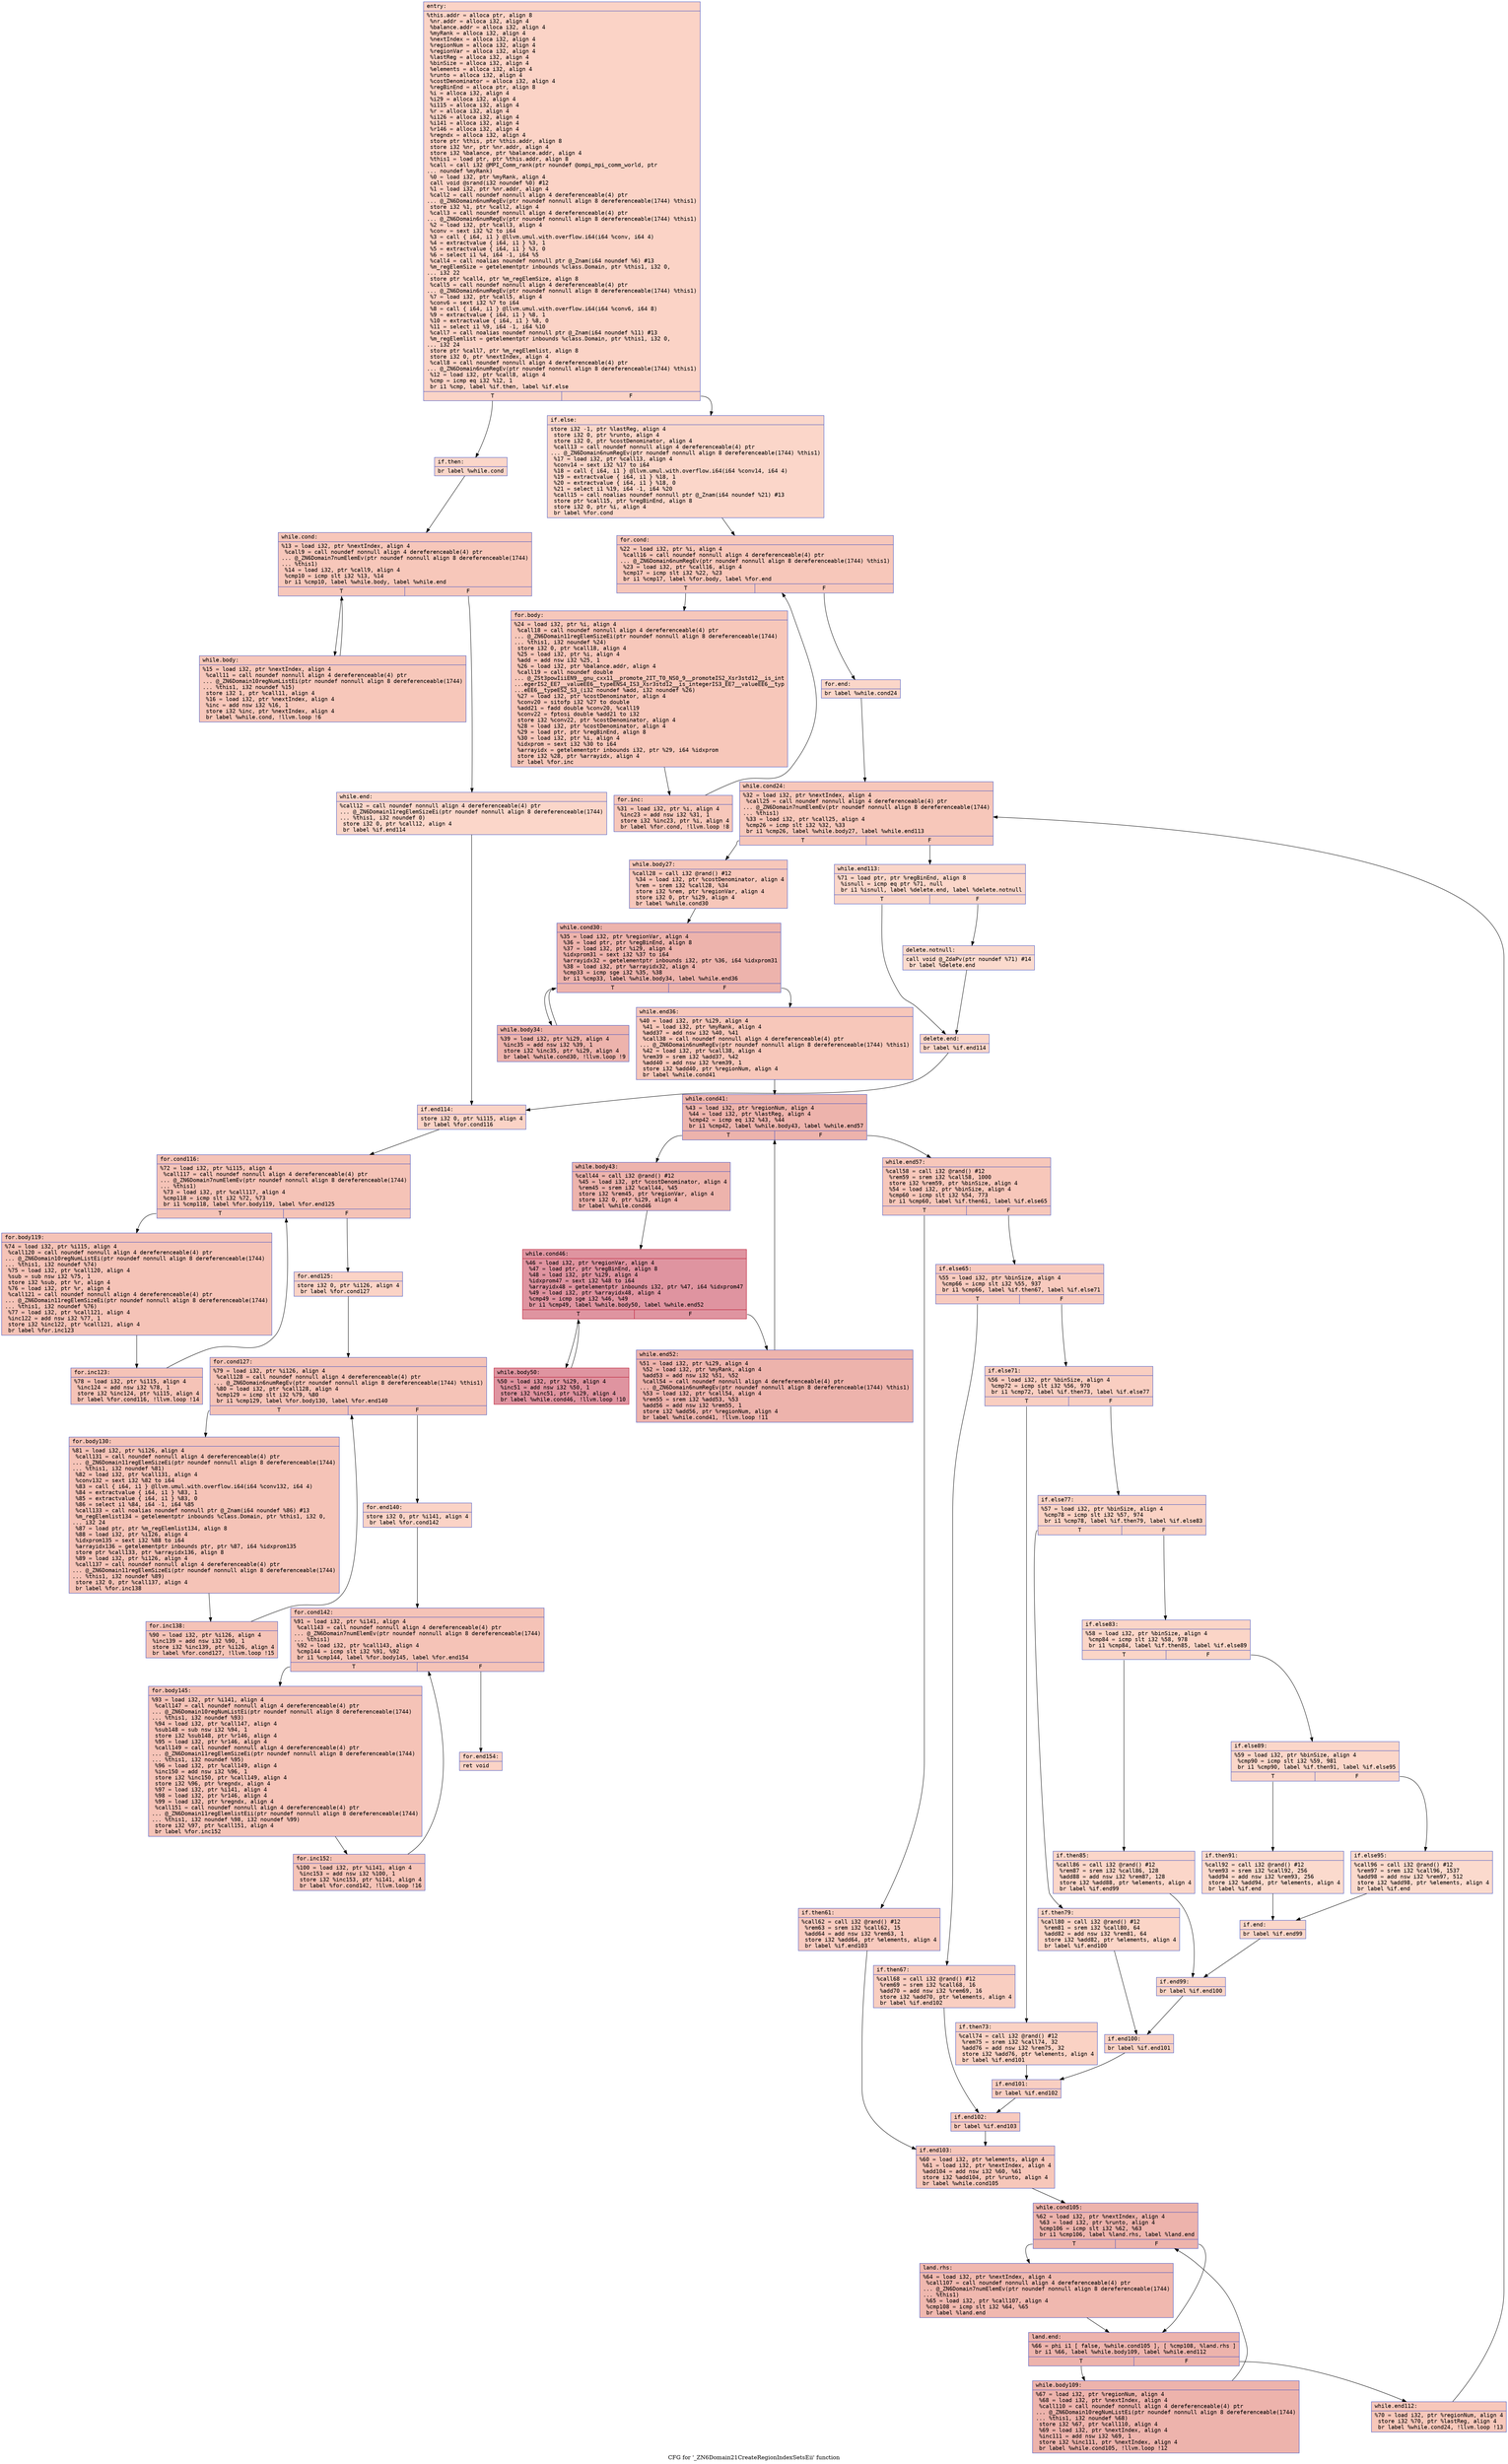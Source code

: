 digraph "CFG for '_ZN6Domain21CreateRegionIndexSetsEii' function" {
	label="CFG for '_ZN6Domain21CreateRegionIndexSetsEii' function";

	Node0x555f5b06c3f0 [shape=record,color="#3d50c3ff", style=filled, fillcolor="#f59c7d70" fontname="Courier",label="{entry:\l|  %this.addr = alloca ptr, align 8\l  %nr.addr = alloca i32, align 4\l  %balance.addr = alloca i32, align 4\l  %myRank = alloca i32, align 4\l  %nextIndex = alloca i32, align 4\l  %regionNum = alloca i32, align 4\l  %regionVar = alloca i32, align 4\l  %lastReg = alloca i32, align 4\l  %binSize = alloca i32, align 4\l  %elements = alloca i32, align 4\l  %runto = alloca i32, align 4\l  %costDenominator = alloca i32, align 4\l  %regBinEnd = alloca ptr, align 8\l  %i = alloca i32, align 4\l  %i29 = alloca i32, align 4\l  %i115 = alloca i32, align 4\l  %r = alloca i32, align 4\l  %i126 = alloca i32, align 4\l  %i141 = alloca i32, align 4\l  %r146 = alloca i32, align 4\l  %regndx = alloca i32, align 4\l  store ptr %this, ptr %this.addr, align 8\l  store i32 %nr, ptr %nr.addr, align 4\l  store i32 %balance, ptr %balance.addr, align 4\l  %this1 = load ptr, ptr %this.addr, align 8\l  %call = call i32 @MPI_Comm_rank(ptr noundef @ompi_mpi_comm_world, ptr\l... noundef %myRank)\l  %0 = load i32, ptr %myRank, align 4\l  call void @srand(i32 noundef %0) #12\l  %1 = load i32, ptr %nr.addr, align 4\l  %call2 = call noundef nonnull align 4 dereferenceable(4) ptr\l... @_ZN6Domain6numRegEv(ptr noundef nonnull align 8 dereferenceable(1744) %this1)\l  store i32 %1, ptr %call2, align 4\l  %call3 = call noundef nonnull align 4 dereferenceable(4) ptr\l... @_ZN6Domain6numRegEv(ptr noundef nonnull align 8 dereferenceable(1744) %this1)\l  %2 = load i32, ptr %call3, align 4\l  %conv = sext i32 %2 to i64\l  %3 = call \{ i64, i1 \} @llvm.umul.with.overflow.i64(i64 %conv, i64 4)\l  %4 = extractvalue \{ i64, i1 \} %3, 1\l  %5 = extractvalue \{ i64, i1 \} %3, 0\l  %6 = select i1 %4, i64 -1, i64 %5\l  %call4 = call noalias noundef nonnull ptr @_Znam(i64 noundef %6) #13\l  %m_regElemSize = getelementptr inbounds %class.Domain, ptr %this1, i32 0,\l... i32 22\l  store ptr %call4, ptr %m_regElemSize, align 8\l  %call5 = call noundef nonnull align 4 dereferenceable(4) ptr\l... @_ZN6Domain6numRegEv(ptr noundef nonnull align 8 dereferenceable(1744) %this1)\l  %7 = load i32, ptr %call5, align 4\l  %conv6 = sext i32 %7 to i64\l  %8 = call \{ i64, i1 \} @llvm.umul.with.overflow.i64(i64 %conv6, i64 8)\l  %9 = extractvalue \{ i64, i1 \} %8, 1\l  %10 = extractvalue \{ i64, i1 \} %8, 0\l  %11 = select i1 %9, i64 -1, i64 %10\l  %call7 = call noalias noundef nonnull ptr @_Znam(i64 noundef %11) #13\l  %m_regElemlist = getelementptr inbounds %class.Domain, ptr %this1, i32 0,\l... i32 24\l  store ptr %call7, ptr %m_regElemlist, align 8\l  store i32 0, ptr %nextIndex, align 4\l  %call8 = call noundef nonnull align 4 dereferenceable(4) ptr\l... @_ZN6Domain6numRegEv(ptr noundef nonnull align 8 dereferenceable(1744) %this1)\l  %12 = load i32, ptr %call8, align 4\l  %cmp = icmp eq i32 %12, 1\l  br i1 %cmp, label %if.then, label %if.else\l|{<s0>T|<s1>F}}"];
	Node0x555f5b06c3f0:s0 -> Node0x555f5b0729e0[tooltip="entry -> if.then\nProbability 50.00%" ];
	Node0x555f5b06c3f0:s1 -> Node0x555f5b072a50[tooltip="entry -> if.else\nProbability 50.00%" ];
	Node0x555f5b0729e0 [shape=record,color="#3d50c3ff", style=filled, fillcolor="#f6a38570" fontname="Courier",label="{if.then:\l|  br label %while.cond\l}"];
	Node0x555f5b0729e0 -> Node0x555f5b072b70[tooltip="if.then -> while.cond\nProbability 100.00%" ];
	Node0x555f5b072b70 [shape=record,color="#3d50c3ff", style=filled, fillcolor="#ec7f6370" fontname="Courier",label="{while.cond:\l|  %13 = load i32, ptr %nextIndex, align 4\l  %call9 = call noundef nonnull align 4 dereferenceable(4) ptr\l... @_ZN6Domain7numElemEv(ptr noundef nonnull align 8 dereferenceable(1744)\l... %this1)\l  %14 = load i32, ptr %call9, align 4\l  %cmp10 = icmp slt i32 %13, %14\l  br i1 %cmp10, label %while.body, label %while.end\l|{<s0>T|<s1>F}}"];
	Node0x555f5b072b70:s0 -> Node0x555f5b072f20[tooltip="while.cond -> while.body\nProbability 96.88%" ];
	Node0x555f5b072b70:s1 -> Node0x555f5b072f70[tooltip="while.cond -> while.end\nProbability 3.12%" ];
	Node0x555f5b072f20 [shape=record,color="#3d50c3ff", style=filled, fillcolor="#ec7f6370" fontname="Courier",label="{while.body:\l|  %15 = load i32, ptr %nextIndex, align 4\l  %call11 = call noundef nonnull align 4 dereferenceable(4) ptr\l... @_ZN6Domain10regNumListEi(ptr noundef nonnull align 8 dereferenceable(1744)\l... %this1, i32 noundef %15)\l  store i32 1, ptr %call11, align 4\l  %16 = load i32, ptr %nextIndex, align 4\l  %inc = add nsw i32 %16, 1\l  store i32 %inc, ptr %nextIndex, align 4\l  br label %while.cond, !llvm.loop !6\l}"];
	Node0x555f5b072f20 -> Node0x555f5b072b70[tooltip="while.body -> while.cond\nProbability 100.00%" ];
	Node0x555f5b072f70 [shape=record,color="#3d50c3ff", style=filled, fillcolor="#f6a38570" fontname="Courier",label="{while.end:\l|  %call12 = call noundef nonnull align 4 dereferenceable(4) ptr\l... @_ZN6Domain11regElemSizeEi(ptr noundef nonnull align 8 dereferenceable(1744)\l... %this1, i32 noundef 0)\l  store i32 0, ptr %call12, align 4\l  br label %if.end114\l}"];
	Node0x555f5b072f70 -> Node0x555f5b0739f0[tooltip="while.end -> if.end114\nProbability 100.00%" ];
	Node0x555f5b072a50 [shape=record,color="#3d50c3ff", style=filled, fillcolor="#f6a38570" fontname="Courier",label="{if.else:\l|  store i32 -1, ptr %lastReg, align 4\l  store i32 0, ptr %runto, align 4\l  store i32 0, ptr %costDenominator, align 4\l  %call13 = call noundef nonnull align 4 dereferenceable(4) ptr\l... @_ZN6Domain6numRegEv(ptr noundef nonnull align 8 dereferenceable(1744) %this1)\l  %17 = load i32, ptr %call13, align 4\l  %conv14 = sext i32 %17 to i64\l  %18 = call \{ i64, i1 \} @llvm.umul.with.overflow.i64(i64 %conv14, i64 4)\l  %19 = extractvalue \{ i64, i1 \} %18, 1\l  %20 = extractvalue \{ i64, i1 \} %18, 0\l  %21 = select i1 %19, i64 -1, i64 %20\l  %call15 = call noalias noundef nonnull ptr @_Znam(i64 noundef %21) #13\l  store ptr %call15, ptr %regBinEnd, align 8\l  store i32 0, ptr %i, align 4\l  br label %for.cond\l}"];
	Node0x555f5b072a50 -> Node0x555f5b0747e0[tooltip="if.else -> for.cond\nProbability 100.00%" ];
	Node0x555f5b0747e0 [shape=record,color="#3d50c3ff", style=filled, fillcolor="#ec7f6370" fontname="Courier",label="{for.cond:\l|  %22 = load i32, ptr %i, align 4\l  %call16 = call noundef nonnull align 4 dereferenceable(4) ptr\l... @_ZN6Domain6numRegEv(ptr noundef nonnull align 8 dereferenceable(1744) %this1)\l  %23 = load i32, ptr %call16, align 4\l  %cmp17 = icmp slt i32 %22, %23\l  br i1 %cmp17, label %for.body, label %for.end\l|{<s0>T|<s1>F}}"];
	Node0x555f5b0747e0:s0 -> Node0x555f5b074b90[tooltip="for.cond -> for.body\nProbability 96.88%" ];
	Node0x555f5b0747e0:s1 -> Node0x555f5b074be0[tooltip="for.cond -> for.end\nProbability 3.12%" ];
	Node0x555f5b074b90 [shape=record,color="#3d50c3ff", style=filled, fillcolor="#ec7f6370" fontname="Courier",label="{for.body:\l|  %24 = load i32, ptr %i, align 4\l  %call18 = call noundef nonnull align 4 dereferenceable(4) ptr\l... @_ZN6Domain11regElemSizeEi(ptr noundef nonnull align 8 dereferenceable(1744)\l... %this1, i32 noundef %24)\l  store i32 0, ptr %call18, align 4\l  %25 = load i32, ptr %i, align 4\l  %add = add nsw i32 %25, 1\l  %26 = load i32, ptr %balance.addr, align 4\l  %call19 = call noundef double\l... @_ZSt3powIiiEN9__gnu_cxx11__promote_2IT_T0_NS0_9__promoteIS2_Xsr3std12__is_int\l...egerIS2_EE7__valueEE6__typeENS4_IS3_Xsr3std12__is_integerIS3_EE7__valueEE6__typ\l...eEE6__typeES2_S3_(i32 noundef %add, i32 noundef %26)\l  %27 = load i32, ptr %costDenominator, align 4\l  %conv20 = sitofp i32 %27 to double\l  %add21 = fadd double %conv20, %call19\l  %conv22 = fptosi double %add21 to i32\l  store i32 %conv22, ptr %costDenominator, align 4\l  %28 = load i32, ptr %costDenominator, align 4\l  %29 = load ptr, ptr %regBinEnd, align 8\l  %30 = load i32, ptr %i, align 4\l  %idxprom = sext i32 %30 to i64\l  %arrayidx = getelementptr inbounds i32, ptr %29, i64 %idxprom\l  store i32 %28, ptr %arrayidx, align 4\l  br label %for.inc\l}"];
	Node0x555f5b074b90 -> Node0x555f5b075b00[tooltip="for.body -> for.inc\nProbability 100.00%" ];
	Node0x555f5b075b00 [shape=record,color="#3d50c3ff", style=filled, fillcolor="#ec7f6370" fontname="Courier",label="{for.inc:\l|  %31 = load i32, ptr %i, align 4\l  %inc23 = add nsw i32 %31, 1\l  store i32 %inc23, ptr %i, align 4\l  br label %for.cond, !llvm.loop !8\l}"];
	Node0x555f5b075b00 -> Node0x555f5b0747e0[tooltip="for.inc -> for.cond\nProbability 100.00%" ];
	Node0x555f5b074be0 [shape=record,color="#3d50c3ff", style=filled, fillcolor="#f6a38570" fontname="Courier",label="{for.end:\l|  br label %while.cond24\l}"];
	Node0x555f5b074be0 -> Node0x555f5b075fd0[tooltip="for.end -> while.cond24\nProbability 100.00%" ];
	Node0x555f5b075fd0 [shape=record,color="#3d50c3ff", style=filled, fillcolor="#ec7f6370" fontname="Courier",label="{while.cond24:\l|  %32 = load i32, ptr %nextIndex, align 4\l  %call25 = call noundef nonnull align 4 dereferenceable(4) ptr\l... @_ZN6Domain7numElemEv(ptr noundef nonnull align 8 dereferenceable(1744)\l... %this1)\l  %33 = load i32, ptr %call25, align 4\l  %cmp26 = icmp slt i32 %32, %33\l  br i1 %cmp26, label %while.body27, label %while.end113\l|{<s0>T|<s1>F}}"];
	Node0x555f5b075fd0:s0 -> Node0x555f5b0763b0[tooltip="while.cond24 -> while.body27\nProbability 96.88%" ];
	Node0x555f5b075fd0:s1 -> Node0x555f5b076400[tooltip="while.cond24 -> while.end113\nProbability 3.12%" ];
	Node0x555f5b0763b0 [shape=record,color="#3d50c3ff", style=filled, fillcolor="#ec7f6370" fontname="Courier",label="{while.body27:\l|  %call28 = call i32 @rand() #12\l  %34 = load i32, ptr %costDenominator, align 4\l  %rem = srem i32 %call28, %34\l  store i32 %rem, ptr %regionVar, align 4\l  store i32 0, ptr %i29, align 4\l  br label %while.cond30\l}"];
	Node0x555f5b0763b0 -> Node0x555f5b076930[tooltip="while.body27 -> while.cond30\nProbability 100.00%" ];
	Node0x555f5b076930 [shape=record,color="#3d50c3ff", style=filled, fillcolor="#d6524470" fontname="Courier",label="{while.cond30:\l|  %35 = load i32, ptr %regionVar, align 4\l  %36 = load ptr, ptr %regBinEnd, align 8\l  %37 = load i32, ptr %i29, align 4\l  %idxprom31 = sext i32 %37 to i64\l  %arrayidx32 = getelementptr inbounds i32, ptr %36, i64 %idxprom31\l  %38 = load i32, ptr %arrayidx32, align 4\l  %cmp33 = icmp sge i32 %35, %38\l  br i1 %cmp33, label %while.body34, label %while.end36\l|{<s0>T|<s1>F}}"];
	Node0x555f5b076930:s0 -> Node0x555f5b076e70[tooltip="while.cond30 -> while.body34\nProbability 96.88%" ];
	Node0x555f5b076930:s1 -> Node0x555f5b076ef0[tooltip="while.cond30 -> while.end36\nProbability 3.12%" ];
	Node0x555f5b076e70 [shape=record,color="#3d50c3ff", style=filled, fillcolor="#d6524470" fontname="Courier",label="{while.body34:\l|  %39 = load i32, ptr %i29, align 4\l  %inc35 = add nsw i32 %39, 1\l  store i32 %inc35, ptr %i29, align 4\l  br label %while.cond30, !llvm.loop !9\l}"];
	Node0x555f5b076e70 -> Node0x555f5b076930[tooltip="while.body34 -> while.cond30\nProbability 100.00%" ];
	Node0x555f5b076ef0 [shape=record,color="#3d50c3ff", style=filled, fillcolor="#ec7f6370" fontname="Courier",label="{while.end36:\l|  %40 = load i32, ptr %i29, align 4\l  %41 = load i32, ptr %myRank, align 4\l  %add37 = add nsw i32 %40, %41\l  %call38 = call noundef nonnull align 4 dereferenceable(4) ptr\l... @_ZN6Domain6numRegEv(ptr noundef nonnull align 8 dereferenceable(1744) %this1)\l  %42 = load i32, ptr %call38, align 4\l  %rem39 = srem i32 %add37, %42\l  %add40 = add nsw i32 %rem39, 1\l  store i32 %add40, ptr %regionNum, align 4\l  br label %while.cond41\l}"];
	Node0x555f5b076ef0 -> Node0x555f5b0779b0[tooltip="while.end36 -> while.cond41\nProbability 100.00%" ];
	Node0x555f5b0779b0 [shape=record,color="#3d50c3ff", style=filled, fillcolor="#d6524470" fontname="Courier",label="{while.cond41:\l|  %43 = load i32, ptr %regionNum, align 4\l  %44 = load i32, ptr %lastReg, align 4\l  %cmp42 = icmp eq i32 %43, %44\l  br i1 %cmp42, label %while.body43, label %while.end57\l|{<s0>T|<s1>F}}"];
	Node0x555f5b0779b0:s0 -> Node0x555f5b077c20[tooltip="while.cond41 -> while.body43\nProbability 96.88%" ];
	Node0x555f5b0779b0:s1 -> Node0x555f5b077c70[tooltip="while.cond41 -> while.end57\nProbability 3.12%" ];
	Node0x555f5b077c20 [shape=record,color="#3d50c3ff", style=filled, fillcolor="#d6524470" fontname="Courier",label="{while.body43:\l|  %call44 = call i32 @rand() #12\l  %45 = load i32, ptr %costDenominator, align 4\l  %rem45 = srem i32 %call44, %45\l  store i32 %rem45, ptr %regionVar, align 4\l  store i32 0, ptr %i29, align 4\l  br label %while.cond46\l}"];
	Node0x555f5b077c20 -> Node0x555f5b078150[tooltip="while.body43 -> while.cond46\nProbability 100.00%" ];
	Node0x555f5b078150 [shape=record,color="#b70d28ff", style=filled, fillcolor="#b70d2870" fontname="Courier",label="{while.cond46:\l|  %46 = load i32, ptr %regionVar, align 4\l  %47 = load ptr, ptr %regBinEnd, align 8\l  %48 = load i32, ptr %i29, align 4\l  %idxprom47 = sext i32 %48 to i64\l  %arrayidx48 = getelementptr inbounds i32, ptr %47, i64 %idxprom47\l  %49 = load i32, ptr %arrayidx48, align 4\l  %cmp49 = icmp sge i32 %46, %49\l  br i1 %cmp49, label %while.body50, label %while.end52\l|{<s0>T|<s1>F}}"];
	Node0x555f5b078150:s0 -> Node0x555f5b078e40[tooltip="while.cond46 -> while.body50\nProbability 96.88%" ];
	Node0x555f5b078150:s1 -> Node0x555f5b078ec0[tooltip="while.cond46 -> while.end52\nProbability 3.12%" ];
	Node0x555f5b078e40 [shape=record,color="#b70d28ff", style=filled, fillcolor="#b70d2870" fontname="Courier",label="{while.body50:\l|  %50 = load i32, ptr %i29, align 4\l  %inc51 = add nsw i32 %50, 1\l  store i32 %inc51, ptr %i29, align 4\l  br label %while.cond46, !llvm.loop !10\l}"];
	Node0x555f5b078e40 -> Node0x555f5b078150[tooltip="while.body50 -> while.cond46\nProbability 100.00%" ];
	Node0x555f5b078ec0 [shape=record,color="#3d50c3ff", style=filled, fillcolor="#d6524470" fontname="Courier",label="{while.end52:\l|  %51 = load i32, ptr %i29, align 4\l  %52 = load i32, ptr %myRank, align 4\l  %add53 = add nsw i32 %51, %52\l  %call54 = call noundef nonnull align 4 dereferenceable(4) ptr\l... @_ZN6Domain6numRegEv(ptr noundef nonnull align 8 dereferenceable(1744) %this1)\l  %53 = load i32, ptr %call54, align 4\l  %rem55 = srem i32 %add53, %53\l  %add56 = add nsw i32 %rem55, 1\l  store i32 %add56, ptr %regionNum, align 4\l  br label %while.cond41, !llvm.loop !11\l}"];
	Node0x555f5b078ec0 -> Node0x555f5b0779b0[tooltip="while.end52 -> while.cond41\nProbability 100.00%" ];
	Node0x555f5b077c70 [shape=record,color="#3d50c3ff", style=filled, fillcolor="#ec7f6370" fontname="Courier",label="{while.end57:\l|  %call58 = call i32 @rand() #12\l  %rem59 = srem i32 %call58, 1000\l  store i32 %rem59, ptr %binSize, align 4\l  %54 = load i32, ptr %binSize, align 4\l  %cmp60 = icmp slt i32 %54, 773\l  br i1 %cmp60, label %if.then61, label %if.else65\l|{<s0>T|<s1>F}}"];
	Node0x555f5b077c70:s0 -> Node0x555f5b07a4d0[tooltip="while.end57 -> if.then61\nProbability 50.00%" ];
	Node0x555f5b077c70:s1 -> Node0x555f5b07a550[tooltip="while.end57 -> if.else65\nProbability 50.00%" ];
	Node0x555f5b07a4d0 [shape=record,color="#3d50c3ff", style=filled, fillcolor="#ef886b70" fontname="Courier",label="{if.then61:\l|  %call62 = call i32 @rand() #12\l  %rem63 = srem i32 %call62, 15\l  %add64 = add nsw i32 %rem63, 1\l  store i32 %add64, ptr %elements, align 4\l  br label %if.end103\l}"];
	Node0x555f5b07a4d0 -> Node0x555f5b07a990[tooltip="if.then61 -> if.end103\nProbability 100.00%" ];
	Node0x555f5b07a550 [shape=record,color="#3d50c3ff", style=filled, fillcolor="#ef886b70" fontname="Courier",label="{if.else65:\l|  %55 = load i32, ptr %binSize, align 4\l  %cmp66 = icmp slt i32 %55, 937\l  br i1 %cmp66, label %if.then67, label %if.else71\l|{<s0>T|<s1>F}}"];
	Node0x555f5b07a550:s0 -> Node0x555f5b07abe0[tooltip="if.else65 -> if.then67\nProbability 50.00%" ];
	Node0x555f5b07a550:s1 -> Node0x555f5b07ac60[tooltip="if.else65 -> if.else71\nProbability 50.00%" ];
	Node0x555f5b07abe0 [shape=record,color="#3d50c3ff", style=filled, fillcolor="#f2907270" fontname="Courier",label="{if.then67:\l|  %call68 = call i32 @rand() #12\l  %rem69 = srem i32 %call68, 16\l  %add70 = add nsw i32 %rem69, 16\l  store i32 %add70, ptr %elements, align 4\l  br label %if.end102\l}"];
	Node0x555f5b07abe0 -> Node0x555f5b07b0a0[tooltip="if.then67 -> if.end102\nProbability 100.00%" ];
	Node0x555f5b07ac60 [shape=record,color="#3d50c3ff", style=filled, fillcolor="#f2907270" fontname="Courier",label="{if.else71:\l|  %56 = load i32, ptr %binSize, align 4\l  %cmp72 = icmp slt i32 %56, 970\l  br i1 %cmp72, label %if.then73, label %if.else77\l|{<s0>T|<s1>F}}"];
	Node0x555f5b07ac60:s0 -> Node0x555f5b01baf0[tooltip="if.else71 -> if.then73\nProbability 50.00%" ];
	Node0x555f5b07ac60:s1 -> Node0x555f5b01bb70[tooltip="if.else71 -> if.else77\nProbability 50.00%" ];
	Node0x555f5b01baf0 [shape=record,color="#3d50c3ff", style=filled, fillcolor="#f4987a70" fontname="Courier",label="{if.then73:\l|  %call74 = call i32 @rand() #12\l  %rem75 = srem i32 %call74, 32\l  %add76 = add nsw i32 %rem75, 32\l  store i32 %add76, ptr %elements, align 4\l  br label %if.end101\l}"];
	Node0x555f5b01baf0 -> Node0x555f5b01c010[tooltip="if.then73 -> if.end101\nProbability 100.00%" ];
	Node0x555f5b01bb70 [shape=record,color="#3d50c3ff", style=filled, fillcolor="#f4987a70" fontname="Courier",label="{if.else77:\l|  %57 = load i32, ptr %binSize, align 4\l  %cmp78 = icmp slt i32 %57, 974\l  br i1 %cmp78, label %if.then79, label %if.else83\l|{<s0>T|<s1>F}}"];
	Node0x555f5b01bb70:s0 -> Node0x555f5b01c260[tooltip="if.else77 -> if.then79\nProbability 50.00%" ];
	Node0x555f5b01bb70:s1 -> Node0x555f5b01c2e0[tooltip="if.else77 -> if.else83\nProbability 50.00%" ];
	Node0x555f5b01c260 [shape=record,color="#3d50c3ff", style=filled, fillcolor="#f5a08170" fontname="Courier",label="{if.then79:\l|  %call80 = call i32 @rand() #12\l  %rem81 = srem i32 %call80, 64\l  %add82 = add nsw i32 %rem81, 64\l  store i32 %add82, ptr %elements, align 4\l  br label %if.end100\l}"];
	Node0x555f5b01c260 -> Node0x555f5b07cb90[tooltip="if.then79 -> if.end100\nProbability 100.00%" ];
	Node0x555f5b01c2e0 [shape=record,color="#3d50c3ff", style=filled, fillcolor="#f5a08170" fontname="Courier",label="{if.else83:\l|  %58 = load i32, ptr %binSize, align 4\l  %cmp84 = icmp slt i32 %58, 978\l  br i1 %cmp84, label %if.then85, label %if.else89\l|{<s0>T|<s1>F}}"];
	Node0x555f5b01c2e0:s0 -> Node0x555f5b07cde0[tooltip="if.else83 -> if.then85\nProbability 50.00%" ];
	Node0x555f5b01c2e0:s1 -> Node0x555f5b07ce60[tooltip="if.else83 -> if.else89\nProbability 50.00%" ];
	Node0x555f5b07cde0 [shape=record,color="#3d50c3ff", style=filled, fillcolor="#f6a38570" fontname="Courier",label="{if.then85:\l|  %call86 = call i32 @rand() #12\l  %rem87 = srem i32 %call86, 128\l  %add88 = add nsw i32 %rem87, 128\l  store i32 %add88, ptr %elements, align 4\l  br label %if.end99\l}"];
	Node0x555f5b07cde0 -> Node0x555f5b07d330[tooltip="if.then85 -> if.end99\nProbability 100.00%" ];
	Node0x555f5b07ce60 [shape=record,color="#3d50c3ff", style=filled, fillcolor="#f6a38570" fontname="Courier",label="{if.else89:\l|  %59 = load i32, ptr %binSize, align 4\l  %cmp90 = icmp slt i32 %59, 981\l  br i1 %cmp90, label %if.then91, label %if.else95\l|{<s0>T|<s1>F}}"];
	Node0x555f5b07ce60:s0 -> Node0x555f5b07d580[tooltip="if.else89 -> if.then91\nProbability 50.00%" ];
	Node0x555f5b07ce60:s1 -> Node0x555f5b07d600[tooltip="if.else89 -> if.else95\nProbability 50.00%" ];
	Node0x555f5b07d580 [shape=record,color="#3d50c3ff", style=filled, fillcolor="#f7ac8e70" fontname="Courier",label="{if.then91:\l|  %call92 = call i32 @rand() #12\l  %rem93 = srem i32 %call92, 256\l  %add94 = add nsw i32 %rem93, 256\l  store i32 %add94, ptr %elements, align 4\l  br label %if.end\l}"];
	Node0x555f5b07d580 -> Node0x555f5b07dad0[tooltip="if.then91 -> if.end\nProbability 100.00%" ];
	Node0x555f5b07d600 [shape=record,color="#3d50c3ff", style=filled, fillcolor="#f7ac8e70" fontname="Courier",label="{if.else95:\l|  %call96 = call i32 @rand() #12\l  %rem97 = srem i32 %call96, 1537\l  %add98 = add nsw i32 %rem97, 512\l  store i32 %add98, ptr %elements, align 4\l  br label %if.end\l}"];
	Node0x555f5b07d600 -> Node0x555f5b07dad0[tooltip="if.else95 -> if.end\nProbability 100.00%" ];
	Node0x555f5b07dad0 [shape=record,color="#3d50c3ff", style=filled, fillcolor="#f6a38570" fontname="Courier",label="{if.end:\l|  br label %if.end99\l}"];
	Node0x555f5b07dad0 -> Node0x555f5b07d330[tooltip="if.end -> if.end99\nProbability 100.00%" ];
	Node0x555f5b07d330 [shape=record,color="#3d50c3ff", style=filled, fillcolor="#f5a08170" fontname="Courier",label="{if.end99:\l|  br label %if.end100\l}"];
	Node0x555f5b07d330 -> Node0x555f5b07cb90[tooltip="if.end99 -> if.end100\nProbability 100.00%" ];
	Node0x555f5b07cb90 [shape=record,color="#3d50c3ff", style=filled, fillcolor="#f4987a70" fontname="Courier",label="{if.end100:\l|  br label %if.end101\l}"];
	Node0x555f5b07cb90 -> Node0x555f5b01c010[tooltip="if.end100 -> if.end101\nProbability 100.00%" ];
	Node0x555f5b01c010 [shape=record,color="#3d50c3ff", style=filled, fillcolor="#f2907270" fontname="Courier",label="{if.end101:\l|  br label %if.end102\l}"];
	Node0x555f5b01c010 -> Node0x555f5b07b0a0[tooltip="if.end101 -> if.end102\nProbability 100.00%" ];
	Node0x555f5b07b0a0 [shape=record,color="#3d50c3ff", style=filled, fillcolor="#ef886b70" fontname="Courier",label="{if.end102:\l|  br label %if.end103\l}"];
	Node0x555f5b07b0a0 -> Node0x555f5b07a990[tooltip="if.end102 -> if.end103\nProbability 100.00%" ];
	Node0x555f5b07a990 [shape=record,color="#3d50c3ff", style=filled, fillcolor="#ec7f6370" fontname="Courier",label="{if.end103:\l|  %60 = load i32, ptr %elements, align 4\l  %61 = load i32, ptr %nextIndex, align 4\l  %add104 = add nsw i32 %60, %61\l  store i32 %add104, ptr %runto, align 4\l  br label %while.cond105\l}"];
	Node0x555f5b07a990 -> Node0x555f5b07e410[tooltip="if.end103 -> while.cond105\nProbability 100.00%" ];
	Node0x555f5b07e410 [shape=record,color="#3d50c3ff", style=filled, fillcolor="#d6524470" fontname="Courier",label="{while.cond105:\l|  %62 = load i32, ptr %nextIndex, align 4\l  %63 = load i32, ptr %runto, align 4\l  %cmp106 = icmp slt i32 %62, %63\l  br i1 %cmp106, label %land.rhs, label %land.end\l|{<s0>T|<s1>F}}"];
	Node0x555f5b07e410:s0 -> Node0x555f5b07e6b0[tooltip="while.cond105 -> land.rhs\nProbability 50.00%" ];
	Node0x555f5b07e410:s1 -> Node0x555f5b07e730[tooltip="while.cond105 -> land.end\nProbability 50.00%" ];
	Node0x555f5b07e6b0 [shape=record,color="#3d50c3ff", style=filled, fillcolor="#dc5d4a70" fontname="Courier",label="{land.rhs:\l|  %64 = load i32, ptr %nextIndex, align 4\l  %call107 = call noundef nonnull align 4 dereferenceable(4) ptr\l... @_ZN6Domain7numElemEv(ptr noundef nonnull align 8 dereferenceable(1744)\l... %this1)\l  %65 = load i32, ptr %call107, align 4\l  %cmp108 = icmp slt i32 %64, %65\l  br label %land.end\l}"];
	Node0x555f5b07e6b0 -> Node0x555f5b07e730[tooltip="land.rhs -> land.end\nProbability 100.00%" ];
	Node0x555f5b07e730 [shape=record,color="#3d50c3ff", style=filled, fillcolor="#d6524470" fontname="Courier",label="{land.end:\l|  %66 = phi i1 [ false, %while.cond105 ], [ %cmp108, %land.rhs ]\l  br i1 %66, label %while.body109, label %while.end112\l|{<s0>T|<s1>F}}"];
	Node0x555f5b07e730:s0 -> Node0x555f5b07ebf0[tooltip="land.end -> while.body109\nProbability 96.88%" ];
	Node0x555f5b07e730:s1 -> Node0x555f5b07ec40[tooltip="land.end -> while.end112\nProbability 3.12%" ];
	Node0x555f5b07ebf0 [shape=record,color="#3d50c3ff", style=filled, fillcolor="#d6524470" fontname="Courier",label="{while.body109:\l|  %67 = load i32, ptr %regionNum, align 4\l  %68 = load i32, ptr %nextIndex, align 4\l  %call110 = call noundef nonnull align 4 dereferenceable(4) ptr\l... @_ZN6Domain10regNumListEi(ptr noundef nonnull align 8 dereferenceable(1744)\l... %this1, i32 noundef %68)\l  store i32 %67, ptr %call110, align 4\l  %69 = load i32, ptr %nextIndex, align 4\l  %inc111 = add nsw i32 %69, 1\l  store i32 %inc111, ptr %nextIndex, align 4\l  br label %while.cond105, !llvm.loop !12\l}"];
	Node0x555f5b07ebf0 -> Node0x555f5b07e410[tooltip="while.body109 -> while.cond105\nProbability 100.00%" ];
	Node0x555f5b07ec40 [shape=record,color="#3d50c3ff", style=filled, fillcolor="#ec7f6370" fontname="Courier",label="{while.end112:\l|  %70 = load i32, ptr %regionNum, align 4\l  store i32 %70, ptr %lastReg, align 4\l  br label %while.cond24, !llvm.loop !13\l}"];
	Node0x555f5b07ec40 -> Node0x555f5b075fd0[tooltip="while.end112 -> while.cond24\nProbability 100.00%" ];
	Node0x555f5b076400 [shape=record,color="#3d50c3ff", style=filled, fillcolor="#f6a38570" fontname="Courier",label="{while.end113:\l|  %71 = load ptr, ptr %regBinEnd, align 8\l  %isnull = icmp eq ptr %71, null\l  br i1 %isnull, label %delete.end, label %delete.notnull\l|{<s0>T|<s1>F}}"];
	Node0x555f5b076400:s0 -> Node0x555f5b07f750[tooltip="while.end113 -> delete.end\nProbability 37.50%" ];
	Node0x555f5b076400:s1 -> Node0x555f5b07f7a0[tooltip="while.end113 -> delete.notnull\nProbability 62.50%" ];
	Node0x555f5b07f7a0 [shape=record,color="#3d50c3ff", style=filled, fillcolor="#f7ac8e70" fontname="Courier",label="{delete.notnull:\l|  call void @_ZdaPv(ptr noundef %71) #14\l  br label %delete.end\l}"];
	Node0x555f5b07f7a0 -> Node0x555f5b07f750[tooltip="delete.notnull -> delete.end\nProbability 100.00%" ];
	Node0x555f5b07f750 [shape=record,color="#3d50c3ff", style=filled, fillcolor="#f6a38570" fontname="Courier",label="{delete.end:\l|  br label %if.end114\l}"];
	Node0x555f5b07f750 -> Node0x555f5b0739f0[tooltip="delete.end -> if.end114\nProbability 100.00%" ];
	Node0x555f5b0739f0 [shape=record,color="#3d50c3ff", style=filled, fillcolor="#f59c7d70" fontname="Courier",label="{if.end114:\l|  store i32 0, ptr %i115, align 4\l  br label %for.cond116\l}"];
	Node0x555f5b0739f0 -> Node0x555f5b07fbd0[tooltip="if.end114 -> for.cond116\nProbability 100.00%" ];
	Node0x555f5b07fbd0 [shape=record,color="#3d50c3ff", style=filled, fillcolor="#e8765c70" fontname="Courier",label="{for.cond116:\l|  %72 = load i32, ptr %i115, align 4\l  %call117 = call noundef nonnull align 4 dereferenceable(4) ptr\l... @_ZN6Domain7numElemEv(ptr noundef nonnull align 8 dereferenceable(1744)\l... %this1)\l  %73 = load i32, ptr %call117, align 4\l  %cmp118 = icmp slt i32 %72, %73\l  br i1 %cmp118, label %for.body119, label %for.end125\l|{<s0>T|<s1>F}}"];
	Node0x555f5b07fbd0:s0 -> Node0x555f5b07ffc0[tooltip="for.cond116 -> for.body119\nProbability 96.88%" ];
	Node0x555f5b07fbd0:s1 -> Node0x555f5b080010[tooltip="for.cond116 -> for.end125\nProbability 3.12%" ];
	Node0x555f5b07ffc0 [shape=record,color="#3d50c3ff", style=filled, fillcolor="#e8765c70" fontname="Courier",label="{for.body119:\l|  %74 = load i32, ptr %i115, align 4\l  %call120 = call noundef nonnull align 4 dereferenceable(4) ptr\l... @_ZN6Domain10regNumListEi(ptr noundef nonnull align 8 dereferenceable(1744)\l... %this1, i32 noundef %74)\l  %75 = load i32, ptr %call120, align 4\l  %sub = sub nsw i32 %75, 1\l  store i32 %sub, ptr %r, align 4\l  %76 = load i32, ptr %r, align 4\l  %call121 = call noundef nonnull align 4 dereferenceable(4) ptr\l... @_ZN6Domain11regElemSizeEi(ptr noundef nonnull align 8 dereferenceable(1744)\l... %this1, i32 noundef %76)\l  %77 = load i32, ptr %call121, align 4\l  %inc122 = add nsw i32 %77, 1\l  store i32 %inc122, ptr %call121, align 4\l  br label %for.inc123\l}"];
	Node0x555f5b07ffc0 -> Node0x555f5b080870[tooltip="for.body119 -> for.inc123\nProbability 100.00%" ];
	Node0x555f5b080870 [shape=record,color="#3d50c3ff", style=filled, fillcolor="#e8765c70" fontname="Courier",label="{for.inc123:\l|  %78 = load i32, ptr %i115, align 4\l  %inc124 = add nsw i32 %78, 1\l  store i32 %inc124, ptr %i115, align 4\l  br label %for.cond116, !llvm.loop !14\l}"];
	Node0x555f5b080870 -> Node0x555f5b07fbd0[tooltip="for.inc123 -> for.cond116\nProbability 100.00%" ];
	Node0x555f5b080010 [shape=record,color="#3d50c3ff", style=filled, fillcolor="#f59c7d70" fontname="Courier",label="{for.end125:\l|  store i32 0, ptr %i126, align 4\l  br label %for.cond127\l}"];
	Node0x555f5b080010 -> Node0x555f5b080d60[tooltip="for.end125 -> for.cond127\nProbability 100.00%" ];
	Node0x555f5b080d60 [shape=record,color="#3d50c3ff", style=filled, fillcolor="#e8765c70" fontname="Courier",label="{for.cond127:\l|  %79 = load i32, ptr %i126, align 4\l  %call128 = call noundef nonnull align 4 dereferenceable(4) ptr\l... @_ZN6Domain6numRegEv(ptr noundef nonnull align 8 dereferenceable(1744) %this1)\l  %80 = load i32, ptr %call128, align 4\l  %cmp129 = icmp slt i32 %79, %80\l  br i1 %cmp129, label %for.body130, label %for.end140\l|{<s0>T|<s1>F}}"];
	Node0x555f5b080d60:s0 -> Node0x555f5b081140[tooltip="for.cond127 -> for.body130\nProbability 96.88%" ];
	Node0x555f5b080d60:s1 -> Node0x555f5b081190[tooltip="for.cond127 -> for.end140\nProbability 3.12%" ];
	Node0x555f5b081140 [shape=record,color="#3d50c3ff", style=filled, fillcolor="#e8765c70" fontname="Courier",label="{for.body130:\l|  %81 = load i32, ptr %i126, align 4\l  %call131 = call noundef nonnull align 4 dereferenceable(4) ptr\l... @_ZN6Domain11regElemSizeEi(ptr noundef nonnull align 8 dereferenceable(1744)\l... %this1, i32 noundef %81)\l  %82 = load i32, ptr %call131, align 4\l  %conv132 = sext i32 %82 to i64\l  %83 = call \{ i64, i1 \} @llvm.umul.with.overflow.i64(i64 %conv132, i64 4)\l  %84 = extractvalue \{ i64, i1 \} %83, 1\l  %85 = extractvalue \{ i64, i1 \} %83, 0\l  %86 = select i1 %84, i64 -1, i64 %85\l  %call133 = call noalias noundef nonnull ptr @_Znam(i64 noundef %86) #13\l  %m_regElemlist134 = getelementptr inbounds %class.Domain, ptr %this1, i32 0,\l... i32 24\l  %87 = load ptr, ptr %m_regElemlist134, align 8\l  %88 = load i32, ptr %i126, align 4\l  %idxprom135 = sext i32 %88 to i64\l  %arrayidx136 = getelementptr inbounds ptr, ptr %87, i64 %idxprom135\l  store ptr %call133, ptr %arrayidx136, align 8\l  %89 = load i32, ptr %i126, align 4\l  %call137 = call noundef nonnull align 4 dereferenceable(4) ptr\l... @_ZN6Domain11regElemSizeEi(ptr noundef nonnull align 8 dereferenceable(1744)\l... %this1, i32 noundef %89)\l  store i32 0, ptr %call137, align 4\l  br label %for.inc138\l}"];
	Node0x555f5b081140 -> Node0x555f5b082060[tooltip="for.body130 -> for.inc138\nProbability 100.00%" ];
	Node0x555f5b082060 [shape=record,color="#3d50c3ff", style=filled, fillcolor="#e8765c70" fontname="Courier",label="{for.inc138:\l|  %90 = load i32, ptr %i126, align 4\l  %inc139 = add nsw i32 %90, 1\l  store i32 %inc139, ptr %i126, align 4\l  br label %for.cond127, !llvm.loop !15\l}"];
	Node0x555f5b082060 -> Node0x555f5b080d60[tooltip="for.inc138 -> for.cond127\nProbability 100.00%" ];
	Node0x555f5b081190 [shape=record,color="#3d50c3ff", style=filled, fillcolor="#f59c7d70" fontname="Courier",label="{for.end140:\l|  store i32 0, ptr %i141, align 4\l  br label %for.cond142\l}"];
	Node0x555f5b081190 -> Node0x555f5b082530[tooltip="for.end140 -> for.cond142\nProbability 100.00%" ];
	Node0x555f5b082530 [shape=record,color="#3d50c3ff", style=filled, fillcolor="#e8765c70" fontname="Courier",label="{for.cond142:\l|  %91 = load i32, ptr %i141, align 4\l  %call143 = call noundef nonnull align 4 dereferenceable(4) ptr\l... @_ZN6Domain7numElemEv(ptr noundef nonnull align 8 dereferenceable(1744)\l... %this1)\l  %92 = load i32, ptr %call143, align 4\l  %cmp144 = icmp slt i32 %91, %92\l  br i1 %cmp144, label %for.body145, label %for.end154\l|{<s0>T|<s1>F}}"];
	Node0x555f5b082530:s0 -> Node0x555f5b0828e0[tooltip="for.cond142 -> for.body145\nProbability 96.88%" ];
	Node0x555f5b082530:s1 -> Node0x555f5b082930[tooltip="for.cond142 -> for.end154\nProbability 3.12%" ];
	Node0x555f5b0828e0 [shape=record,color="#3d50c3ff", style=filled, fillcolor="#e8765c70" fontname="Courier",label="{for.body145:\l|  %93 = load i32, ptr %i141, align 4\l  %call147 = call noundef nonnull align 4 dereferenceable(4) ptr\l... @_ZN6Domain10regNumListEi(ptr noundef nonnull align 8 dereferenceable(1744)\l... %this1, i32 noundef %93)\l  %94 = load i32, ptr %call147, align 4\l  %sub148 = sub nsw i32 %94, 1\l  store i32 %sub148, ptr %r146, align 4\l  %95 = load i32, ptr %r146, align 4\l  %call149 = call noundef nonnull align 4 dereferenceable(4) ptr\l... @_ZN6Domain11regElemSizeEi(ptr noundef nonnull align 8 dereferenceable(1744)\l... %this1, i32 noundef %95)\l  %96 = load i32, ptr %call149, align 4\l  %inc150 = add nsw i32 %96, 1\l  store i32 %inc150, ptr %call149, align 4\l  store i32 %96, ptr %regndx, align 4\l  %97 = load i32, ptr %i141, align 4\l  %98 = load i32, ptr %r146, align 4\l  %99 = load i32, ptr %regndx, align 4\l  %call151 = call noundef nonnull align 4 dereferenceable(4) ptr\l... @_ZN6Domain11regElemlistEii(ptr noundef nonnull align 8 dereferenceable(1744)\l... %this1, i32 noundef %98, i32 noundef %99)\l  store i32 %97, ptr %call151, align 4\l  br label %for.inc152\l}"];
	Node0x555f5b0828e0 -> Node0x555f5b078310[tooltip="for.body145 -> for.inc152\nProbability 100.00%" ];
	Node0x555f5b078310 [shape=record,color="#3d50c3ff", style=filled, fillcolor="#e8765c70" fontname="Courier",label="{for.inc152:\l|  %100 = load i32, ptr %i141, align 4\l  %inc153 = add nsw i32 %100, 1\l  store i32 %inc153, ptr %i141, align 4\l  br label %for.cond142, !llvm.loop !16\l}"];
	Node0x555f5b078310 -> Node0x555f5b082530[tooltip="for.inc152 -> for.cond142\nProbability 100.00%" ];
	Node0x555f5b082930 [shape=record,color="#3d50c3ff", style=filled, fillcolor="#f59c7d70" fontname="Courier",label="{for.end154:\l|  ret void\l}"];
}
